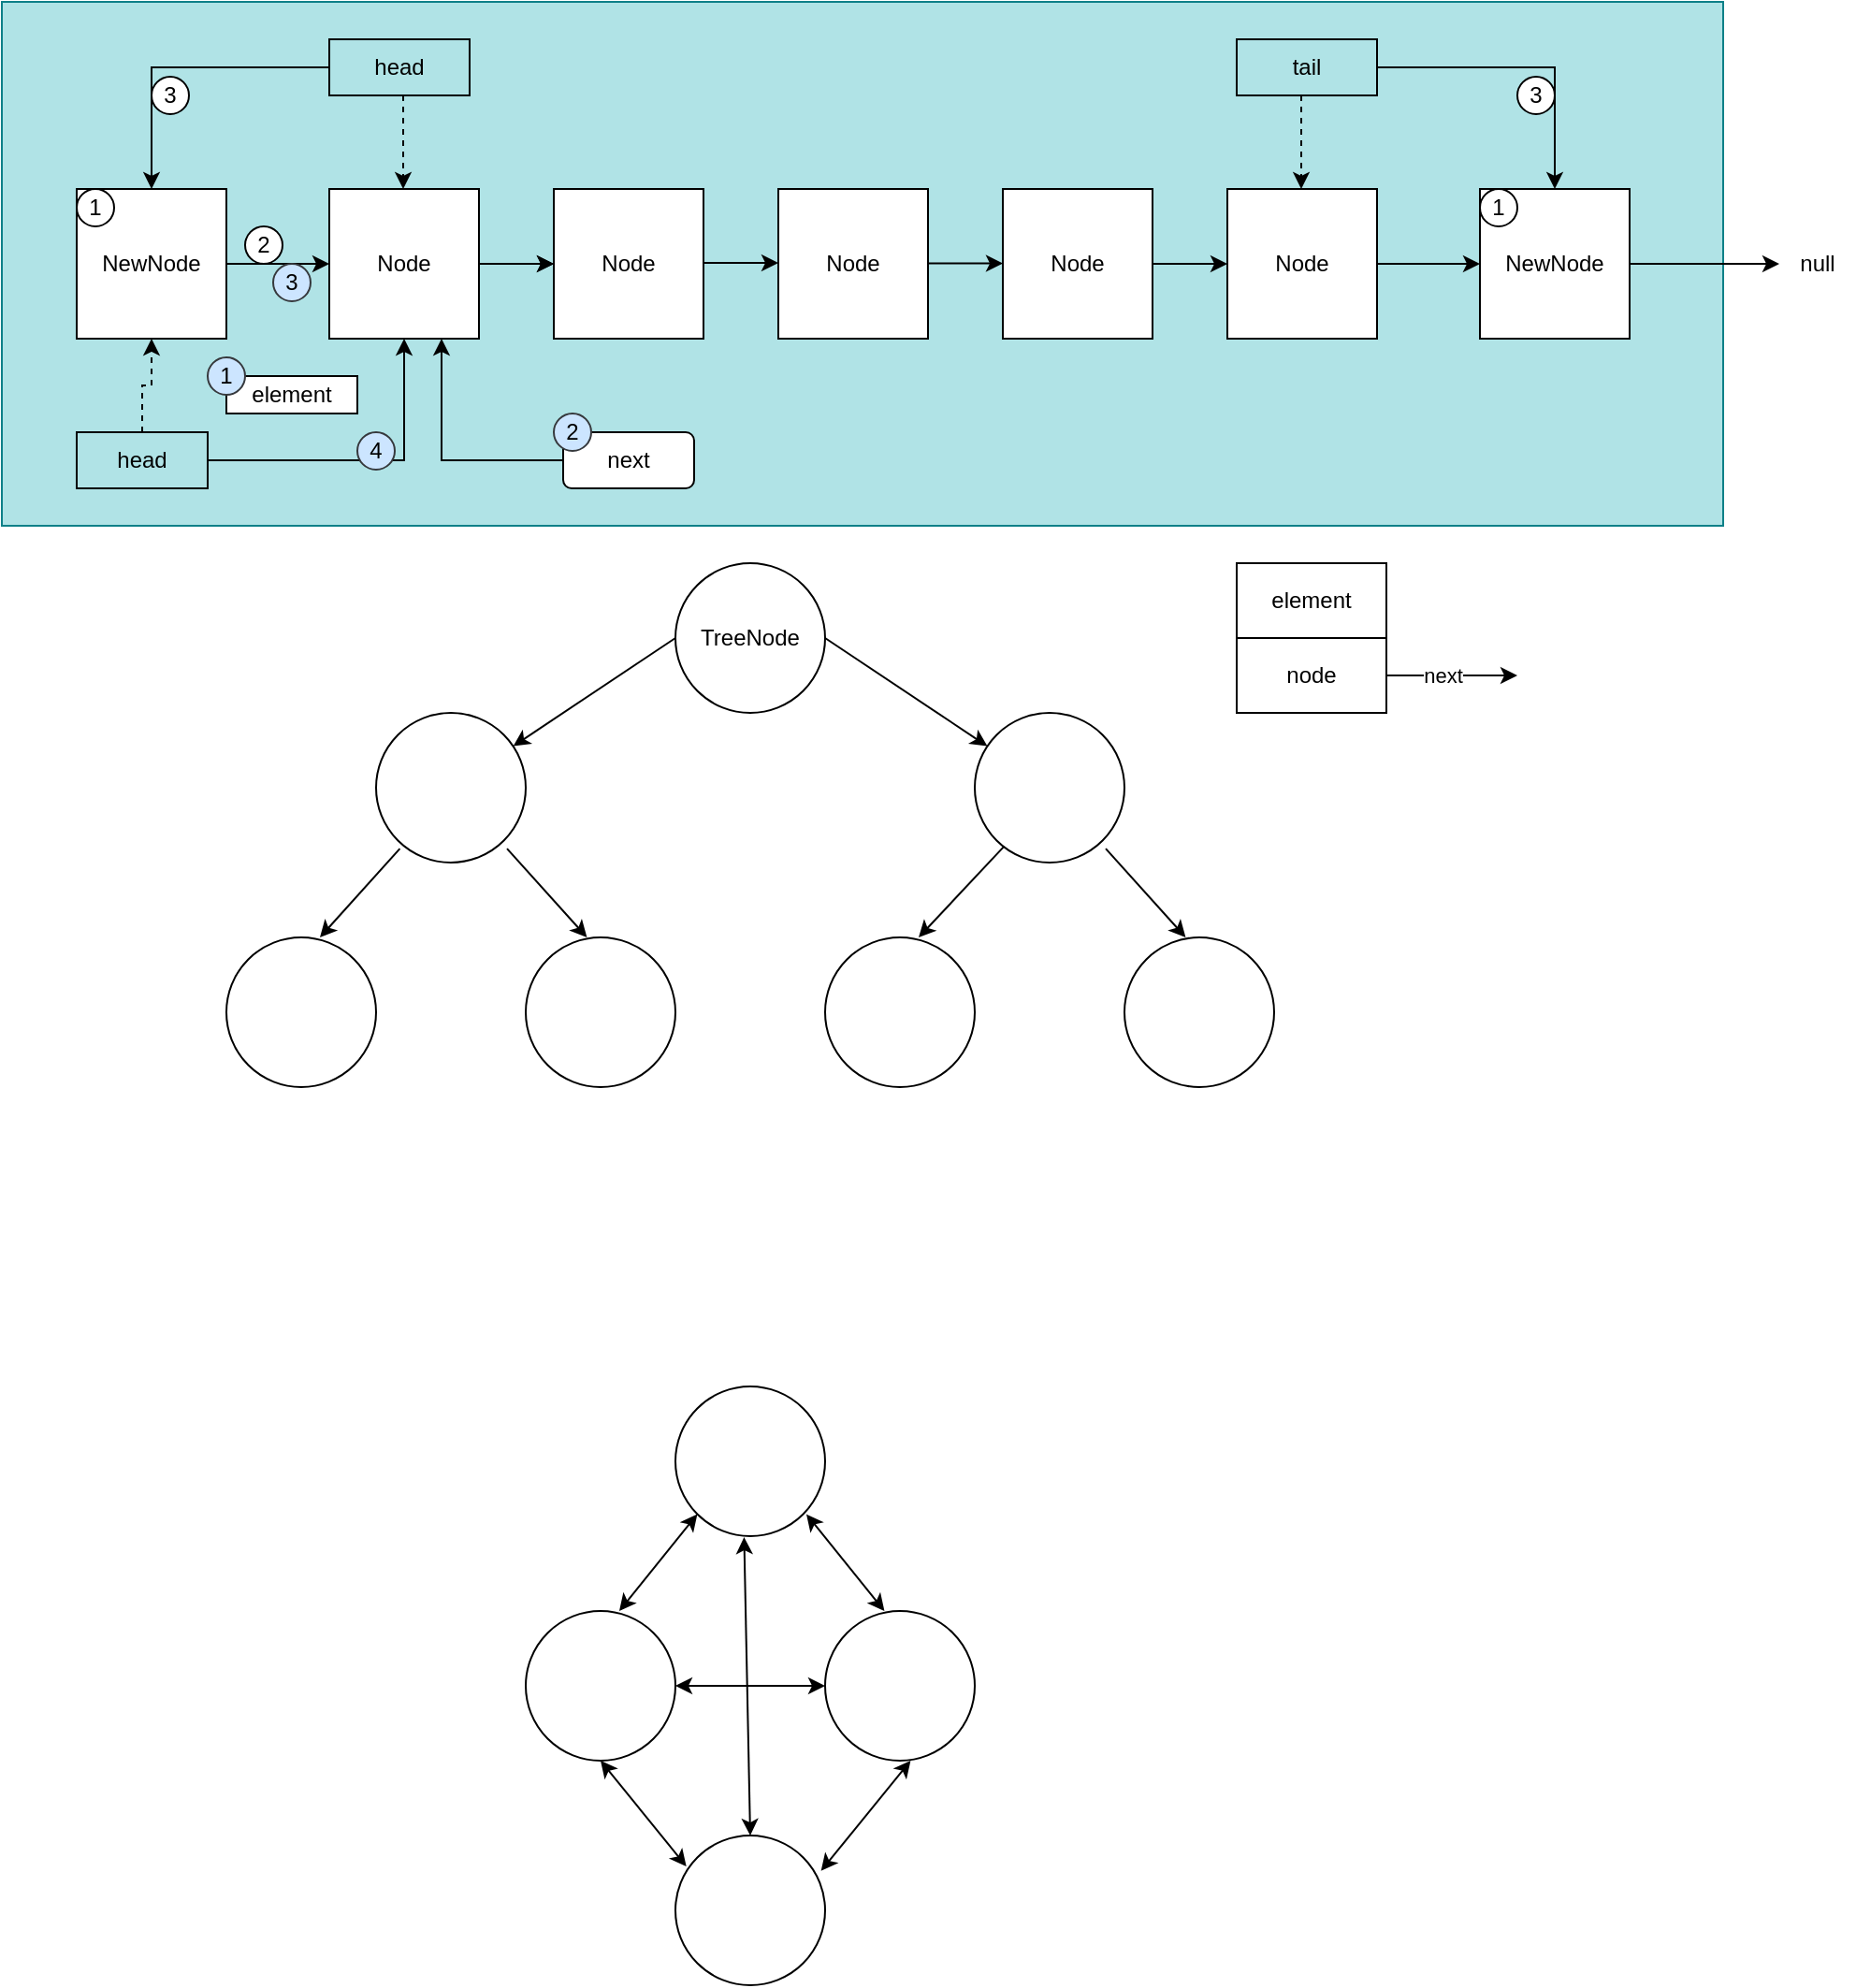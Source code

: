 <mxfile version="20.4.2" type="github">
  <diagram id="qRkt4Y1RNNpKCaW_8E0I" name="Page-1">
    <mxGraphModel dx="1731" dy="1593" grid="1" gridSize="10" guides="1" tooltips="1" connect="1" arrows="1" fold="1" page="1" pageScale="1" pageWidth="850" pageHeight="1100" math="0" shadow="0">
      <root>
        <mxCell id="0" />
        <mxCell id="1" parent="0" />
        <mxCell id="WboviOallaujsfzrFde7-1" value="" style="rounded=0;whiteSpace=wrap;html=1;fillColor=#b0e3e6;strokeColor=#0e8088;" parent="1" vertex="1">
          <mxGeometry x="-40" y="-20" width="920" height="280" as="geometry" />
        </mxCell>
        <mxCell id="gd5NWxnu7YvVOIcEfiuP-2" value="" style="edgeStyle=orthogonalEdgeStyle;rounded=0;orthogonalLoop=1;jettySize=auto;html=1;" edge="1" parent="1" source="pceAAc0VWWeZ7ACtFp88-1" target="pceAAc0VWWeZ7ACtFp88-2">
          <mxGeometry relative="1" as="geometry" />
        </mxCell>
        <mxCell id="pceAAc0VWWeZ7ACtFp88-1" value="Node" style="whiteSpace=wrap;html=1;aspect=fixed;" parent="1" vertex="1">
          <mxGeometry x="135" y="80" width="80" height="80" as="geometry" />
        </mxCell>
        <mxCell id="pceAAc0VWWeZ7ACtFp88-2" value="Node" style="whiteSpace=wrap;html=1;aspect=fixed;" parent="1" vertex="1">
          <mxGeometry x="255" y="80" width="80" height="80" as="geometry" />
        </mxCell>
        <mxCell id="pceAAc0VWWeZ7ACtFp88-3" value="Node" style="whiteSpace=wrap;html=1;aspect=fixed;" parent="1" vertex="1">
          <mxGeometry x="375" y="80" width="80" height="80" as="geometry" />
        </mxCell>
        <mxCell id="gd5NWxnu7YvVOIcEfiuP-14" value="" style="edgeStyle=orthogonalEdgeStyle;rounded=0;orthogonalLoop=1;jettySize=auto;html=1;endArrow=classic;endFill=1;" edge="1" parent="1" source="pceAAc0VWWeZ7ACtFp88-4" target="pceAAc0VWWeZ7ACtFp88-5">
          <mxGeometry relative="1" as="geometry" />
        </mxCell>
        <mxCell id="pceAAc0VWWeZ7ACtFp88-4" value="Node" style="whiteSpace=wrap;html=1;aspect=fixed;" parent="1" vertex="1">
          <mxGeometry x="495" y="80" width="80" height="80" as="geometry" />
        </mxCell>
        <mxCell id="gd5NWxnu7YvVOIcEfiuP-16" value="" style="edgeStyle=orthogonalEdgeStyle;rounded=0;orthogonalLoop=1;jettySize=auto;html=1;endArrow=classic;endFill=1;" edge="1" parent="1" source="pceAAc0VWWeZ7ACtFp88-5" target="gd5NWxnu7YvVOIcEfiuP-6">
          <mxGeometry relative="1" as="geometry" />
        </mxCell>
        <mxCell id="pceAAc0VWWeZ7ACtFp88-5" value="Node" style="whiteSpace=wrap;html=1;aspect=fixed;" parent="1" vertex="1">
          <mxGeometry x="615" y="80" width="80" height="80" as="geometry" />
        </mxCell>
        <mxCell id="pceAAc0VWWeZ7ACtFp88-7" value="" style="endArrow=classic;html=1;rounded=0;entryX=0;entryY=0.5;entryDx=0;entryDy=0;" parent="1" target="pceAAc0VWWeZ7ACtFp88-2" edge="1">
          <mxGeometry width="50" height="50" relative="1" as="geometry">
            <mxPoint x="215" y="120" as="sourcePoint" />
            <mxPoint x="265" y="70" as="targetPoint" />
          </mxGeometry>
        </mxCell>
        <mxCell id="pceAAc0VWWeZ7ACtFp88-8" value="" style="endArrow=classic;html=1;rounded=0;entryX=0;entryY=0.5;entryDx=0;entryDy=0;" parent="1" edge="1">
          <mxGeometry width="50" height="50" relative="1" as="geometry">
            <mxPoint x="335" y="119.5" as="sourcePoint" />
            <mxPoint x="375" y="119.5" as="targetPoint" />
          </mxGeometry>
        </mxCell>
        <mxCell id="pceAAc0VWWeZ7ACtFp88-9" value="" style="endArrow=classic;html=1;rounded=0;entryX=0;entryY=0.5;entryDx=0;entryDy=0;" parent="1" edge="1">
          <mxGeometry width="50" height="50" relative="1" as="geometry">
            <mxPoint x="455" y="119.8" as="sourcePoint" />
            <mxPoint x="495" y="119.8" as="targetPoint" />
          </mxGeometry>
        </mxCell>
        <mxCell id="pceAAc0VWWeZ7ACtFp88-11" value="&lt;div&gt;TreeNode&lt;/div&gt;" style="ellipse;whiteSpace=wrap;html=1;aspect=fixed;" parent="1" vertex="1">
          <mxGeometry x="320" y="280" width="80" height="80" as="geometry" />
        </mxCell>
        <mxCell id="pceAAc0VWWeZ7ACtFp88-14" value="" style="ellipse;whiteSpace=wrap;html=1;aspect=fixed;" parent="1" vertex="1">
          <mxGeometry x="160" y="360" width="80" height="80" as="geometry" />
        </mxCell>
        <mxCell id="pceAAc0VWWeZ7ACtFp88-15" value="" style="ellipse;whiteSpace=wrap;html=1;aspect=fixed;" parent="1" vertex="1">
          <mxGeometry x="480" y="360" width="80" height="80" as="geometry" />
        </mxCell>
        <mxCell id="pceAAc0VWWeZ7ACtFp88-16" value="" style="ellipse;whiteSpace=wrap;html=1;aspect=fixed;" parent="1" vertex="1">
          <mxGeometry x="80" y="480" width="80" height="80" as="geometry" />
        </mxCell>
        <mxCell id="pceAAc0VWWeZ7ACtFp88-17" value="" style="ellipse;whiteSpace=wrap;html=1;aspect=fixed;" parent="1" vertex="1">
          <mxGeometry x="240" y="480" width="80" height="80" as="geometry" />
        </mxCell>
        <mxCell id="pceAAc0VWWeZ7ACtFp88-18" value="" style="ellipse;whiteSpace=wrap;html=1;aspect=fixed;" parent="1" vertex="1">
          <mxGeometry x="560" y="480" width="80" height="80" as="geometry" />
        </mxCell>
        <mxCell id="pceAAc0VWWeZ7ACtFp88-19" value="" style="ellipse;whiteSpace=wrap;html=1;aspect=fixed;" parent="1" vertex="1">
          <mxGeometry x="400" y="480" width="80" height="80" as="geometry" />
        </mxCell>
        <mxCell id="pceAAc0VWWeZ7ACtFp88-20" value="" style="endArrow=classic;html=1;rounded=0;exitX=0;exitY=0.5;exitDx=0;exitDy=0;" parent="1" source="pceAAc0VWWeZ7ACtFp88-11" target="pceAAc0VWWeZ7ACtFp88-14" edge="1">
          <mxGeometry width="50" height="50" relative="1" as="geometry">
            <mxPoint x="255" y="360" as="sourcePoint" />
            <mxPoint x="250" y="410" as="targetPoint" />
          </mxGeometry>
        </mxCell>
        <mxCell id="pceAAc0VWWeZ7ACtFp88-21" value="" style="endArrow=classic;html=1;rounded=0;exitX=1;exitY=0.5;exitDx=0;exitDy=0;" parent="1" source="pceAAc0VWWeZ7ACtFp88-11" target="pceAAc0VWWeZ7ACtFp88-15" edge="1">
          <mxGeometry width="50" height="50" relative="1" as="geometry">
            <mxPoint x="400.004" y="330.0" as="sourcePoint" />
            <mxPoint x="484.87" y="375.736" as="targetPoint" />
          </mxGeometry>
        </mxCell>
        <mxCell id="pceAAc0VWWeZ7ACtFp88-23" value="" style="endArrow=classic;html=1;rounded=0;exitX=0.159;exitY=0.907;exitDx=0;exitDy=0;exitPerimeter=0;" parent="1" source="pceAAc0VWWeZ7ACtFp88-14" edge="1">
          <mxGeometry width="50" height="50" relative="1" as="geometry">
            <mxPoint x="214.87" y="434.26" as="sourcePoint" />
            <mxPoint x="130" y="480" as="targetPoint" />
          </mxGeometry>
        </mxCell>
        <mxCell id="pceAAc0VWWeZ7ACtFp88-24" value="" style="endArrow=classic;html=1;rounded=0;exitX=0.195;exitY=0.893;exitDx=0;exitDy=0;exitPerimeter=0;" parent="1" source="pceAAc0VWWeZ7ACtFp88-15" edge="1">
          <mxGeometry width="50" height="50" relative="1" as="geometry">
            <mxPoint x="492.72" y="432.56" as="sourcePoint" />
            <mxPoint x="450.004" y="479.996" as="targetPoint" />
          </mxGeometry>
        </mxCell>
        <mxCell id="pceAAc0VWWeZ7ACtFp88-25" value="" style="endArrow=classic;html=1;rounded=0;exitX=0.159;exitY=0.907;exitDx=0;exitDy=0;exitPerimeter=0;" parent="1" edge="1">
          <mxGeometry width="50" height="50" relative="1" as="geometry">
            <mxPoint x="230" y="432.56" as="sourcePoint" />
            <mxPoint x="272.72" y="480.0" as="targetPoint" />
          </mxGeometry>
        </mxCell>
        <mxCell id="pceAAc0VWWeZ7ACtFp88-28" value="" style="endArrow=classic;html=1;rounded=0;exitX=0.159;exitY=0.907;exitDx=0;exitDy=0;exitPerimeter=0;" parent="1" edge="1">
          <mxGeometry width="50" height="50" relative="1" as="geometry">
            <mxPoint x="550" y="432.56" as="sourcePoint" />
            <mxPoint x="592.72" y="480.0" as="targetPoint" />
          </mxGeometry>
        </mxCell>
        <mxCell id="pceAAc0VWWeZ7ACtFp88-29" value="" style="ellipse;whiteSpace=wrap;html=1;aspect=fixed;" parent="1" vertex="1">
          <mxGeometry x="320" y="720" width="80" height="80" as="geometry" />
        </mxCell>
        <mxCell id="pceAAc0VWWeZ7ACtFp88-30" value="" style="ellipse;whiteSpace=wrap;html=1;aspect=fixed;" parent="1" vertex="1">
          <mxGeometry x="240" y="840" width="80" height="80" as="geometry" />
        </mxCell>
        <mxCell id="pceAAc0VWWeZ7ACtFp88-31" value="" style="ellipse;whiteSpace=wrap;html=1;aspect=fixed;" parent="1" vertex="1">
          <mxGeometry x="400" y="840" width="80" height="80" as="geometry" />
        </mxCell>
        <mxCell id="pceAAc0VWWeZ7ACtFp88-35" value="" style="endArrow=classic;startArrow=classic;html=1;rounded=0;entryX=0;entryY=1;entryDx=0;entryDy=0;" parent="1" target="pceAAc0VWWeZ7ACtFp88-29" edge="1">
          <mxGeometry width="50" height="50" relative="1" as="geometry">
            <mxPoint x="290" y="840" as="sourcePoint" />
            <mxPoint x="340" y="790" as="targetPoint" />
          </mxGeometry>
        </mxCell>
        <mxCell id="pceAAc0VWWeZ7ACtFp88-36" value="" style="endArrow=classic;startArrow=classic;html=1;rounded=0;entryX=0;entryY=1;entryDx=0;entryDy=0;" parent="1" edge="1">
          <mxGeometry width="50" height="50" relative="1" as="geometry">
            <mxPoint x="431.716" y="840" as="sourcePoint" />
            <mxPoint x="390.0" y="788.284" as="targetPoint" />
          </mxGeometry>
        </mxCell>
        <mxCell id="pceAAc0VWWeZ7ACtFp88-39" value="" style="endArrow=classic;startArrow=classic;html=1;rounded=0;entryX=1;entryY=0.5;entryDx=0;entryDy=0;exitX=0;exitY=0.5;exitDx=0;exitDy=0;" parent="1" source="pceAAc0VWWeZ7ACtFp88-31" target="pceAAc0VWWeZ7ACtFp88-30" edge="1">
          <mxGeometry width="50" height="50" relative="1" as="geometry">
            <mxPoint x="380.856" y="905.86" as="sourcePoint" />
            <mxPoint x="339.14" y="854.144" as="targetPoint" />
          </mxGeometry>
        </mxCell>
        <mxCell id="pceAAc0VWWeZ7ACtFp88-40" value="" style="ellipse;whiteSpace=wrap;html=1;aspect=fixed;" parent="1" vertex="1">
          <mxGeometry x="320" y="960" width="80" height="80" as="geometry" />
        </mxCell>
        <mxCell id="pceAAc0VWWeZ7ACtFp88-41" value="" style="endArrow=classic;startArrow=classic;html=1;rounded=0;entryX=0;entryY=1;entryDx=0;entryDy=0;exitX=0.073;exitY=0.207;exitDx=0;exitDy=0;exitPerimeter=0;" parent="1" source="pceAAc0VWWeZ7ACtFp88-40" edge="1">
          <mxGeometry width="50" height="50" relative="1" as="geometry">
            <mxPoint x="321.716" y="971.72" as="sourcePoint" />
            <mxPoint x="280.0" y="920.004" as="targetPoint" />
          </mxGeometry>
        </mxCell>
        <mxCell id="pceAAc0VWWeZ7ACtFp88-42" value="" style="endArrow=classic;startArrow=classic;html=1;rounded=0;entryX=0;entryY=1;entryDx=0;entryDy=0;exitX=0.973;exitY=0.236;exitDx=0;exitDy=0;exitPerimeter=0;" parent="1" source="pceAAc0VWWeZ7ACtFp88-40" edge="1">
          <mxGeometry width="50" height="50" relative="1" as="geometry">
            <mxPoint x="404" y="971.72" as="sourcePoint" />
            <mxPoint x="445.716" y="920.004" as="targetPoint" />
          </mxGeometry>
        </mxCell>
        <mxCell id="pceAAc0VWWeZ7ACtFp88-43" value="" style="endArrow=classic;startArrow=classic;html=1;rounded=0;entryX=0.459;entryY=1.007;entryDx=0;entryDy=0;entryPerimeter=0;exitX=0.5;exitY=0;exitDx=0;exitDy=0;" parent="1" source="pceAAc0VWWeZ7ACtFp88-40" target="pceAAc0VWWeZ7ACtFp88-29" edge="1">
          <mxGeometry width="50" height="50" relative="1" as="geometry">
            <mxPoint x="380.856" y="871.72" as="sourcePoint" />
            <mxPoint x="339.14" y="820.004" as="targetPoint" />
          </mxGeometry>
        </mxCell>
        <mxCell id="gd5NWxnu7YvVOIcEfiuP-18" style="edgeStyle=orthogonalEdgeStyle;rounded=0;orthogonalLoop=1;jettySize=auto;html=1;entryX=0.5;entryY=0;entryDx=0;entryDy=0;endArrow=classic;endFill=1;" edge="1" parent="1" source="WboviOallaujsfzrFde7-3" target="gd5NWxnu7YvVOIcEfiuP-1">
          <mxGeometry relative="1" as="geometry" />
        </mxCell>
        <mxCell id="WboviOallaujsfzrFde7-3" value="head" style="rounded=0;whiteSpace=wrap;html=1;fillColor=none;" parent="1" vertex="1">
          <mxGeometry x="135" width="75" height="30" as="geometry" />
        </mxCell>
        <mxCell id="gd5NWxnu7YvVOIcEfiuP-28" style="edgeStyle=orthogonalEdgeStyle;rounded=0;orthogonalLoop=1;jettySize=auto;html=1;endArrow=classic;endFill=1;" edge="1" parent="1" source="WboviOallaujsfzrFde7-4" target="gd5NWxnu7YvVOIcEfiuP-6">
          <mxGeometry relative="1" as="geometry" />
        </mxCell>
        <mxCell id="WboviOallaujsfzrFde7-4" value="tail" style="rounded=0;whiteSpace=wrap;html=1;fillColor=none;" parent="1" vertex="1">
          <mxGeometry x="620" width="75" height="30" as="geometry" />
        </mxCell>
        <mxCell id="WboviOallaujsfzrFde7-12" value="" style="endArrow=classic;html=1;rounded=0;dashed=1;" parent="1" edge="1">
          <mxGeometry width="50" height="50" relative="1" as="geometry">
            <mxPoint x="174.5" y="30" as="sourcePoint" />
            <mxPoint x="174.5" y="80" as="targetPoint" />
          </mxGeometry>
        </mxCell>
        <mxCell id="WboviOallaujsfzrFde7-13" value="" style="endArrow=classic;html=1;rounded=0;dashed=1;" parent="1" edge="1">
          <mxGeometry width="50" height="50" relative="1" as="geometry">
            <mxPoint x="654.5" y="30" as="sourcePoint" />
            <mxPoint x="654.5" y="80" as="targetPoint" />
          </mxGeometry>
        </mxCell>
        <mxCell id="WboviOallaujsfzrFde7-14" value="&lt;div&gt;element&lt;/div&gt;" style="rounded=0;whiteSpace=wrap;html=1;" parent="1" vertex="1">
          <mxGeometry x="620" y="280" width="80" height="40" as="geometry" />
        </mxCell>
        <mxCell id="WboviOallaujsfzrFde7-16" value="node" style="rounded=0;whiteSpace=wrap;html=1;" parent="1" vertex="1">
          <mxGeometry x="620" y="320" width="80" height="40" as="geometry" />
        </mxCell>
        <mxCell id="WboviOallaujsfzrFde7-18" value="" style="endArrow=classic;html=1;rounded=0;exitX=1;exitY=0.5;exitDx=0;exitDy=0;" parent="1" source="WboviOallaujsfzrFde7-16" edge="1">
          <mxGeometry width="50" height="50" relative="1" as="geometry">
            <mxPoint x="870" y="540.2" as="sourcePoint" />
            <mxPoint x="770" y="340" as="targetPoint" />
          </mxGeometry>
        </mxCell>
        <mxCell id="WboviOallaujsfzrFde7-19" value="next" style="edgeLabel;html=1;align=center;verticalAlign=middle;resizable=0;points=[];" parent="WboviOallaujsfzrFde7-18" vertex="1" connectable="0">
          <mxGeometry x="0.571" y="1" relative="1" as="geometry">
            <mxPoint x="-25" y="1" as="offset" />
          </mxGeometry>
        </mxCell>
        <mxCell id="gd5NWxnu7YvVOIcEfiuP-4" style="edgeStyle=orthogonalEdgeStyle;rounded=0;orthogonalLoop=1;jettySize=auto;html=1;exitX=1;exitY=0.5;exitDx=0;exitDy=0;entryX=0;entryY=0.5;entryDx=0;entryDy=0;" edge="1" parent="1" source="gd5NWxnu7YvVOIcEfiuP-1" target="pceAAc0VWWeZ7ACtFp88-1">
          <mxGeometry relative="1" as="geometry">
            <mxPoint x="125" y="120" as="targetPoint" />
            <Array as="points" />
          </mxGeometry>
        </mxCell>
        <mxCell id="gd5NWxnu7YvVOIcEfiuP-1" value="&lt;div&gt;NewNode&lt;/div&gt;" style="whiteSpace=wrap;html=1;aspect=fixed;" vertex="1" parent="1">
          <mxGeometry y="80" width="80" height="80" as="geometry" />
        </mxCell>
        <mxCell id="gd5NWxnu7YvVOIcEfiuP-5" value="1" style="ellipse;whiteSpace=wrap;html=1;aspect=fixed;" vertex="1" parent="1">
          <mxGeometry y="80" width="20" height="20" as="geometry" />
        </mxCell>
        <mxCell id="gd5NWxnu7YvVOIcEfiuP-22" value="" style="edgeStyle=orthogonalEdgeStyle;rounded=0;orthogonalLoop=1;jettySize=auto;html=1;endArrow=classic;endFill=1;" edge="1" parent="1" source="gd5NWxnu7YvVOIcEfiuP-6">
          <mxGeometry relative="1" as="geometry">
            <mxPoint x="910" y="120" as="targetPoint" />
          </mxGeometry>
        </mxCell>
        <mxCell id="gd5NWxnu7YvVOIcEfiuP-6" value="&lt;div&gt;NewNode&lt;/div&gt;" style="whiteSpace=wrap;html=1;aspect=fixed;" vertex="1" parent="1">
          <mxGeometry x="750" y="80" width="80" height="80" as="geometry" />
        </mxCell>
        <mxCell id="gd5NWxnu7YvVOIcEfiuP-19" value="2" style="ellipse;whiteSpace=wrap;html=1;aspect=fixed;" vertex="1" parent="1">
          <mxGeometry x="90" y="100" width="20" height="20" as="geometry" />
        </mxCell>
        <mxCell id="gd5NWxnu7YvVOIcEfiuP-20" value="3" style="ellipse;whiteSpace=wrap;html=1;aspect=fixed;" vertex="1" parent="1">
          <mxGeometry x="40" y="20" width="20" height="20" as="geometry" />
        </mxCell>
        <mxCell id="gd5NWxnu7YvVOIcEfiuP-23" value="null" style="text;html=1;align=center;verticalAlign=middle;resizable=0;points=[];autosize=1;strokeColor=none;fillColor=none;" vertex="1" parent="1">
          <mxGeometry x="910" y="105" width="40" height="30" as="geometry" />
        </mxCell>
        <mxCell id="gd5NWxnu7YvVOIcEfiuP-24" value="1" style="ellipse;whiteSpace=wrap;html=1;aspect=fixed;" vertex="1" parent="1">
          <mxGeometry x="750" y="80" width="20" height="20" as="geometry" />
        </mxCell>
        <mxCell id="gd5NWxnu7YvVOIcEfiuP-25" value="3" style="ellipse;whiteSpace=wrap;html=1;aspect=fixed;" vertex="1" parent="1">
          <mxGeometry x="770" y="20" width="20" height="20" as="geometry" />
        </mxCell>
        <mxCell id="gd5NWxnu7YvVOIcEfiuP-30" style="edgeStyle=orthogonalEdgeStyle;rounded=0;orthogonalLoop=1;jettySize=auto;html=1;entryX=0.5;entryY=1;entryDx=0;entryDy=0;dashed=1;endArrow=classic;endFill=1;" edge="1" parent="1" source="gd5NWxnu7YvVOIcEfiuP-29" target="gd5NWxnu7YvVOIcEfiuP-1">
          <mxGeometry relative="1" as="geometry" />
        </mxCell>
        <mxCell id="gd5NWxnu7YvVOIcEfiuP-32" style="edgeStyle=orthogonalEdgeStyle;rounded=0;orthogonalLoop=1;jettySize=auto;html=1;entryX=0.5;entryY=1;entryDx=0;entryDy=0;endArrow=classic;endFill=1;" edge="1" parent="1" source="gd5NWxnu7YvVOIcEfiuP-29" target="pceAAc0VWWeZ7ACtFp88-1">
          <mxGeometry relative="1" as="geometry" />
        </mxCell>
        <mxCell id="gd5NWxnu7YvVOIcEfiuP-29" value="head" style="rounded=0;whiteSpace=wrap;html=1;fillColor=none;" vertex="1" parent="1">
          <mxGeometry y="210" width="70" height="30" as="geometry" />
        </mxCell>
        <mxCell id="gd5NWxnu7YvVOIcEfiuP-34" value="element" style="rounded=0;whiteSpace=wrap;html=1;" vertex="1" parent="1">
          <mxGeometry x="80" y="180" width="70" height="20" as="geometry" />
        </mxCell>
        <mxCell id="gd5NWxnu7YvVOIcEfiuP-35" value="1" style="ellipse;whiteSpace=wrap;html=1;aspect=fixed;fillColor=#cce5ff;strokeColor=#36393d;" vertex="1" parent="1">
          <mxGeometry x="70" y="170" width="20" height="20" as="geometry" />
        </mxCell>
        <mxCell id="gd5NWxnu7YvVOIcEfiuP-37" style="edgeStyle=orthogonalEdgeStyle;rounded=0;orthogonalLoop=1;jettySize=auto;html=1;entryX=0.75;entryY=1;entryDx=0;entryDy=0;endArrow=classic;endFill=1;" edge="1" parent="1" source="gd5NWxnu7YvVOIcEfiuP-36" target="pceAAc0VWWeZ7ACtFp88-1">
          <mxGeometry relative="1" as="geometry" />
        </mxCell>
        <mxCell id="gd5NWxnu7YvVOIcEfiuP-36" value="&lt;div&gt;next&lt;/div&gt;" style="rounded=1;whiteSpace=wrap;html=1;" vertex="1" parent="1">
          <mxGeometry x="260" y="210" width="70" height="30" as="geometry" />
        </mxCell>
        <mxCell id="gd5NWxnu7YvVOIcEfiuP-38" value="2" style="ellipse;whiteSpace=wrap;html=1;aspect=fixed;fillColor=#cce5ff;strokeColor=#36393d;" vertex="1" parent="1">
          <mxGeometry x="255" y="200" width="20" height="20" as="geometry" />
        </mxCell>
        <mxCell id="gd5NWxnu7YvVOIcEfiuP-39" value="3" style="ellipse;whiteSpace=wrap;html=1;aspect=fixed;fillColor=#cce5ff;strokeColor=#36393d;" vertex="1" parent="1">
          <mxGeometry x="105" y="120" width="20" height="20" as="geometry" />
        </mxCell>
        <mxCell id="gd5NWxnu7YvVOIcEfiuP-40" value="4" style="ellipse;whiteSpace=wrap;html=1;aspect=fixed;fillColor=#cce5ff;strokeColor=#36393d;" vertex="1" parent="1">
          <mxGeometry x="150" y="210" width="20" height="20" as="geometry" />
        </mxCell>
      </root>
    </mxGraphModel>
  </diagram>
</mxfile>
